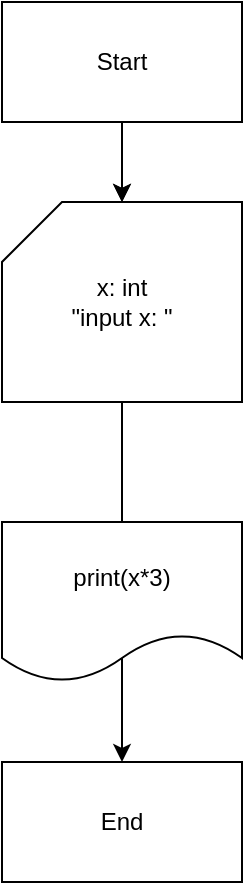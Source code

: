 <mxfile version="24.6.4" type="device">
  <diagram name="Page-1" id="K06WYEh7A2iteO2yn8Ek">
    <mxGraphModel dx="1360" dy="765" grid="1" gridSize="10" guides="1" tooltips="1" connect="1" arrows="1" fold="1" page="1" pageScale="1" pageWidth="850" pageHeight="1100" math="0" shadow="0">
      <root>
        <mxCell id="0" />
        <mxCell id="1" parent="0" />
        <mxCell id="575BEiU9BshXo8MUMDMq-3" style="edgeStyle=orthogonalEdgeStyle;rounded=0;orthogonalLoop=1;jettySize=auto;html=1;" edge="1" parent="1" source="575BEiU9BshXo8MUMDMq-7" target="575BEiU9BshXo8MUMDMq-2">
          <mxGeometry relative="1" as="geometry">
            <Array as="points">
              <mxPoint x="340" y="400" />
              <mxPoint x="340" y="400" />
            </Array>
          </mxGeometry>
        </mxCell>
        <mxCell id="575BEiU9BshXo8MUMDMq-1" value="&lt;div&gt;Start&lt;/div&gt;" style="rounded=0;whiteSpace=wrap;html=1;" vertex="1" parent="1">
          <mxGeometry x="280" y="300" width="120" height="60" as="geometry" />
        </mxCell>
        <mxCell id="575BEiU9BshXo8MUMDMq-2" value="End" style="rounded=0;whiteSpace=wrap;html=1;" vertex="1" parent="1">
          <mxGeometry x="280" y="680" width="120" height="60" as="geometry" />
        </mxCell>
        <mxCell id="575BEiU9BshXo8MUMDMq-6" style="edgeStyle=orthogonalEdgeStyle;rounded=0;orthogonalLoop=1;jettySize=auto;html=1;entryX=0.5;entryY=0;entryDx=0;entryDy=0;entryPerimeter=0;" edge="1" parent="1" source="575BEiU9BshXo8MUMDMq-1">
          <mxGeometry relative="1" as="geometry">
            <mxPoint x="340" y="400" as="targetPoint" />
          </mxGeometry>
        </mxCell>
        <mxCell id="575BEiU9BshXo8MUMDMq-8" value="" style="edgeStyle=orthogonalEdgeStyle;rounded=0;orthogonalLoop=1;jettySize=auto;html=1;" edge="1" parent="1" source="575BEiU9BshXo8MUMDMq-1" target="575BEiU9BshXo8MUMDMq-7">
          <mxGeometry relative="1" as="geometry">
            <mxPoint x="340" y="360" as="sourcePoint" />
            <mxPoint x="340" y="630" as="targetPoint" />
            <Array as="points" />
          </mxGeometry>
        </mxCell>
        <mxCell id="575BEiU9BshXo8MUMDMq-7" value="x: int&lt;br&gt;&quot;input x: &quot;" style="shape=card;whiteSpace=wrap;html=1;" vertex="1" parent="1">
          <mxGeometry x="280" y="400" width="120" height="100" as="geometry" />
        </mxCell>
        <mxCell id="575BEiU9BshXo8MUMDMq-9" value="print(x*3)" style="shape=document;whiteSpace=wrap;html=1;boundedLbl=1;" vertex="1" parent="1">
          <mxGeometry x="280" y="560" width="120" height="80" as="geometry" />
        </mxCell>
      </root>
    </mxGraphModel>
  </diagram>
</mxfile>
